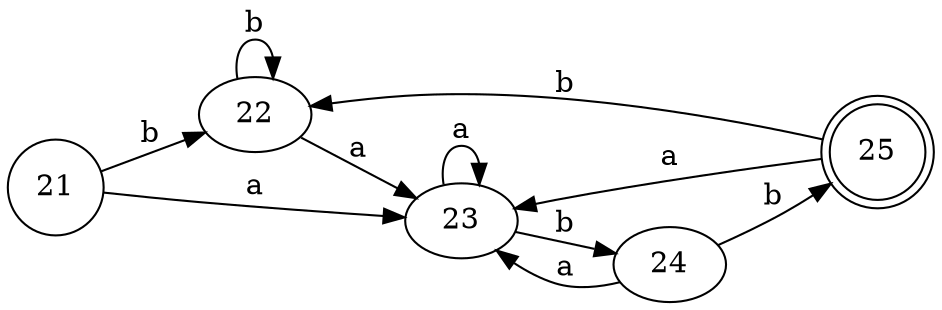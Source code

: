 digraph automata1 {
	rankdir=LR
	21 [label=21 shape=circle]
	25 [label=25 shape=doublecircle]
	21 -> 22 [label=b]
	21 -> 23 [label=a]
	22 -> 22 [label=b]
	22 -> 23 [label=a]
	23 -> 24 [label=b]
	23 -> 23 [label=a]
	24 -> 25 [label=b]
	24 -> 23 [label=a]
	25 -> 22 [label=b]
	25 -> 23 [label=a]
}

